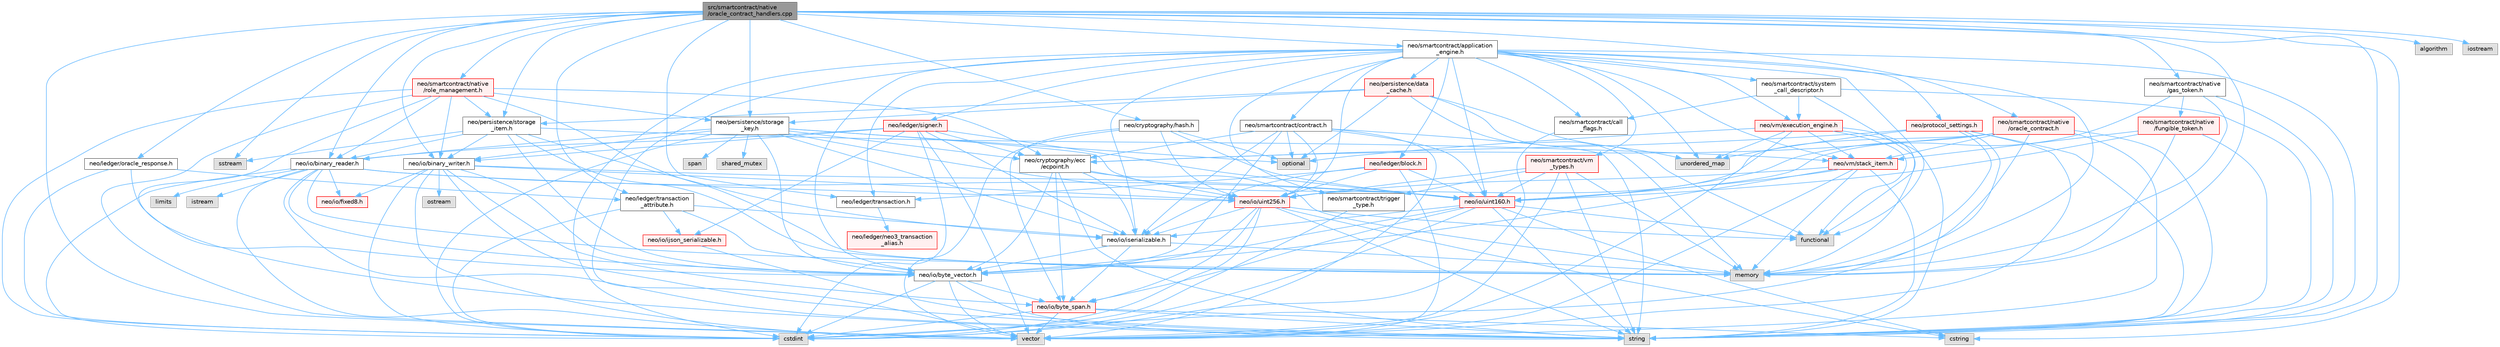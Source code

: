 digraph "src/smartcontract/native/oracle_contract_handlers.cpp"
{
 // LATEX_PDF_SIZE
  bgcolor="transparent";
  edge [fontname=Helvetica,fontsize=10,labelfontname=Helvetica,labelfontsize=10];
  node [fontname=Helvetica,fontsize=10,shape=box,height=0.2,width=0.4];
  Node1 [id="Node000001",label="src/smartcontract/native\l/oracle_contract_handlers.cpp",height=0.2,width=0.4,color="gray40", fillcolor="grey60", style="filled", fontcolor="black",tooltip=" "];
  Node1 -> Node2 [id="edge1_Node000001_Node000002",color="steelblue1",style="solid",tooltip=" "];
  Node2 [id="Node000002",label="neo/cryptography/hash.h",height=0.2,width=0.4,color="grey40", fillcolor="white", style="filled",URL="$hash_8h.html",tooltip=" "];
  Node2 -> Node3 [id="edge2_Node000002_Node000003",color="steelblue1",style="solid",tooltip=" "];
  Node3 [id="Node000003",label="neo/io/byte_span.h",height=0.2,width=0.4,color="red", fillcolor="#FFF0F0", style="filled",URL="$io_2byte__span_8h.html",tooltip=" "];
  Node3 -> Node4 [id="edge3_Node000003_Node000004",color="steelblue1",style="solid",tooltip=" "];
  Node4 [id="Node000004",label="cstdint",height=0.2,width=0.4,color="grey60", fillcolor="#E0E0E0", style="filled",tooltip=" "];
  Node3 -> Node5 [id="edge4_Node000003_Node000005",color="steelblue1",style="solid",tooltip=" "];
  Node5 [id="Node000005",label="cstring",height=0.2,width=0.4,color="grey60", fillcolor="#E0E0E0", style="filled",tooltip=" "];
  Node3 -> Node7 [id="edge5_Node000003_Node000007",color="steelblue1",style="solid",tooltip=" "];
  Node7 [id="Node000007",label="string",height=0.2,width=0.4,color="grey60", fillcolor="#E0E0E0", style="filled",tooltip=" "];
  Node3 -> Node8 [id="edge6_Node000003_Node000008",color="steelblue1",style="solid",tooltip=" "];
  Node8 [id="Node000008",label="vector",height=0.2,width=0.4,color="grey60", fillcolor="#E0E0E0", style="filled",tooltip=" "];
  Node2 -> Node9 [id="edge7_Node000002_Node000009",color="steelblue1",style="solid",tooltip=" "];
  Node9 [id="Node000009",label="neo/io/uint160.h",height=0.2,width=0.4,color="red", fillcolor="#FFF0F0", style="filled",URL="$uint160_8h.html",tooltip=" "];
  Node9 -> Node3 [id="edge8_Node000009_Node000003",color="steelblue1",style="solid",tooltip=" "];
  Node9 -> Node10 [id="edge9_Node000009_Node000010",color="steelblue1",style="solid",tooltip=" "];
  Node10 [id="Node000010",label="neo/io/byte_vector.h",height=0.2,width=0.4,color="grey40", fillcolor="white", style="filled",URL="$io_2byte__vector_8h.html",tooltip=" "];
  Node10 -> Node3 [id="edge10_Node000010_Node000003",color="steelblue1",style="solid",tooltip=" "];
  Node10 -> Node4 [id="edge11_Node000010_Node000004",color="steelblue1",style="solid",tooltip=" "];
  Node10 -> Node7 [id="edge12_Node000010_Node000007",color="steelblue1",style="solid",tooltip=" "];
  Node10 -> Node8 [id="edge13_Node000010_Node000008",color="steelblue1",style="solid",tooltip=" "];
  Node9 -> Node11 [id="edge14_Node000009_Node000011",color="steelblue1",style="solid",tooltip=" "];
  Node11 [id="Node000011",label="neo/io/iserializable.h",height=0.2,width=0.4,color="grey40", fillcolor="white", style="filled",URL="$iserializable_8h.html",tooltip=" "];
  Node11 -> Node3 [id="edge15_Node000011_Node000003",color="steelblue1",style="solid",tooltip=" "];
  Node11 -> Node10 [id="edge16_Node000011_Node000010",color="steelblue1",style="solid",tooltip=" "];
  Node11 -> Node12 [id="edge17_Node000011_Node000012",color="steelblue1",style="solid",tooltip=" "];
  Node12 [id="Node000012",label="memory",height=0.2,width=0.4,color="grey60", fillcolor="#E0E0E0", style="filled",tooltip=" "];
  Node9 -> Node4 [id="edge18_Node000009_Node000004",color="steelblue1",style="solid",tooltip=" "];
  Node9 -> Node5 [id="edge19_Node000009_Node000005",color="steelblue1",style="solid",tooltip=" "];
  Node9 -> Node14 [id="edge20_Node000009_Node000014",color="steelblue1",style="solid",tooltip=" "];
  Node14 [id="Node000014",label="functional",height=0.2,width=0.4,color="grey60", fillcolor="#E0E0E0", style="filled",tooltip=" "];
  Node9 -> Node7 [id="edge21_Node000009_Node000007",color="steelblue1",style="solid",tooltip=" "];
  Node2 -> Node15 [id="edge22_Node000002_Node000015",color="steelblue1",style="solid",tooltip=" "];
  Node15 [id="Node000015",label="neo/io/uint256.h",height=0.2,width=0.4,color="red", fillcolor="#FFF0F0", style="filled",URL="$uint256_8h.html",tooltip=" "];
  Node15 -> Node3 [id="edge23_Node000015_Node000003",color="steelblue1",style="solid",tooltip=" "];
  Node15 -> Node10 [id="edge24_Node000015_Node000010",color="steelblue1",style="solid",tooltip=" "];
  Node15 -> Node11 [id="edge25_Node000015_Node000011",color="steelblue1",style="solid",tooltip=" "];
  Node15 -> Node4 [id="edge26_Node000015_Node000004",color="steelblue1",style="solid",tooltip=" "];
  Node15 -> Node5 [id="edge27_Node000015_Node000005",color="steelblue1",style="solid",tooltip=" "];
  Node15 -> Node14 [id="edge28_Node000015_Node000014",color="steelblue1",style="solid",tooltip=" "];
  Node15 -> Node7 [id="edge29_Node000015_Node000007",color="steelblue1",style="solid",tooltip=" "];
  Node2 -> Node17 [id="edge30_Node000002_Node000017",color="steelblue1",style="solid",tooltip=" "];
  Node17 [id="Node000017",label="optional",height=0.2,width=0.4,color="grey60", fillcolor="#E0E0E0", style="filled",tooltip=" "];
  Node2 -> Node8 [id="edge31_Node000002_Node000008",color="steelblue1",style="solid",tooltip=" "];
  Node1 -> Node18 [id="edge32_Node000001_Node000018",color="steelblue1",style="solid",tooltip=" "];
  Node18 [id="Node000018",label="neo/io/binary_reader.h",height=0.2,width=0.4,color="grey40", fillcolor="white", style="filled",URL="$binary__reader_8h.html",tooltip=" "];
  Node18 -> Node10 [id="edge33_Node000018_Node000010",color="steelblue1",style="solid",tooltip=" "];
  Node18 -> Node19 [id="edge34_Node000018_Node000019",color="steelblue1",style="solid",tooltip=" "];
  Node19 [id="Node000019",label="neo/io/fixed8.h",height=0.2,width=0.4,color="red", fillcolor="#FFF0F0", style="filled",URL="$io_2fixed8_8h.html",tooltip=" "];
  Node18 -> Node9 [id="edge35_Node000018_Node000009",color="steelblue1",style="solid",tooltip=" "];
  Node18 -> Node15 [id="edge36_Node000018_Node000015",color="steelblue1",style="solid",tooltip=" "];
  Node18 -> Node4 [id="edge37_Node000018_Node000004",color="steelblue1",style="solid",tooltip=" "];
  Node18 -> Node22 [id="edge38_Node000018_Node000022",color="steelblue1",style="solid",tooltip=" "];
  Node22 [id="Node000022",label="istream",height=0.2,width=0.4,color="grey60", fillcolor="#E0E0E0", style="filled",tooltip=" "];
  Node18 -> Node21 [id="edge39_Node000018_Node000021",color="steelblue1",style="solid",tooltip=" "];
  Node21 [id="Node000021",label="limits",height=0.2,width=0.4,color="grey60", fillcolor="#E0E0E0", style="filled",tooltip=" "];
  Node18 -> Node12 [id="edge40_Node000018_Node000012",color="steelblue1",style="solid",tooltip=" "];
  Node18 -> Node7 [id="edge41_Node000018_Node000007",color="steelblue1",style="solid",tooltip=" "];
  Node18 -> Node8 [id="edge42_Node000018_Node000008",color="steelblue1",style="solid",tooltip=" "];
  Node1 -> Node23 [id="edge43_Node000001_Node000023",color="steelblue1",style="solid",tooltip=" "];
  Node23 [id="Node000023",label="neo/io/binary_writer.h",height=0.2,width=0.4,color="grey40", fillcolor="white", style="filled",URL="$binary__writer_8h.html",tooltip=" "];
  Node23 -> Node3 [id="edge44_Node000023_Node000003",color="steelblue1",style="solid",tooltip=" "];
  Node23 -> Node10 [id="edge45_Node000023_Node000010",color="steelblue1",style="solid",tooltip=" "];
  Node23 -> Node19 [id="edge46_Node000023_Node000019",color="steelblue1",style="solid",tooltip=" "];
  Node23 -> Node9 [id="edge47_Node000023_Node000009",color="steelblue1",style="solid",tooltip=" "];
  Node23 -> Node15 [id="edge48_Node000023_Node000015",color="steelblue1",style="solid",tooltip=" "];
  Node23 -> Node4 [id="edge49_Node000023_Node000004",color="steelblue1",style="solid",tooltip=" "];
  Node23 -> Node24 [id="edge50_Node000023_Node000024",color="steelblue1",style="solid",tooltip=" "];
  Node24 [id="Node000024",label="ostream",height=0.2,width=0.4,color="grey60", fillcolor="#E0E0E0", style="filled",tooltip=" "];
  Node23 -> Node7 [id="edge51_Node000023_Node000007",color="steelblue1",style="solid",tooltip=" "];
  Node23 -> Node8 [id="edge52_Node000023_Node000008",color="steelblue1",style="solid",tooltip=" "];
  Node1 -> Node25 [id="edge53_Node000001_Node000025",color="steelblue1",style="solid",tooltip=" "];
  Node25 [id="Node000025",label="neo/ledger/oracle_response.h",height=0.2,width=0.4,color="grey40", fillcolor="white", style="filled",URL="$ledger_2oracle__response_8h.html",tooltip=" "];
  Node25 -> Node10 [id="edge54_Node000025_Node000010",color="steelblue1",style="solid",tooltip=" "];
  Node25 -> Node26 [id="edge55_Node000025_Node000026",color="steelblue1",style="solid",tooltip=" "];
  Node26 [id="Node000026",label="neo/ledger/transaction\l_attribute.h",height=0.2,width=0.4,color="grey40", fillcolor="white", style="filled",URL="$transaction__attribute_8h.html",tooltip=" "];
  Node26 -> Node10 [id="edge56_Node000026_Node000010",color="steelblue1",style="solid",tooltip=" "];
  Node26 -> Node27 [id="edge57_Node000026_Node000027",color="steelblue1",style="solid",tooltip=" "];
  Node27 [id="Node000027",label="neo/io/ijson_serializable.h",height=0.2,width=0.4,color="red", fillcolor="#FFF0F0", style="filled",URL="$ijson__serializable_8h.html",tooltip=" "];
  Node27 -> Node7 [id="edge58_Node000027_Node000007",color="steelblue1",style="solid",tooltip=" "];
  Node26 -> Node11 [id="edge59_Node000026_Node000011",color="steelblue1",style="solid",tooltip=" "];
  Node26 -> Node4 [id="edge60_Node000026_Node000004",color="steelblue1",style="solid",tooltip=" "];
  Node25 -> Node4 [id="edge61_Node000025_Node000004",color="steelblue1",style="solid",tooltip=" "];
  Node1 -> Node51 [id="edge62_Node000001_Node000051",color="steelblue1",style="solid",tooltip=" "];
  Node51 [id="Node000051",label="neo/ledger/transaction.h",height=0.2,width=0.4,color="grey40", fillcolor="white", style="filled",URL="$ledger_2transaction_8h.html",tooltip=" "];
  Node51 -> Node52 [id="edge63_Node000051_Node000052",color="steelblue1",style="solid",tooltip=" "];
  Node52 [id="Node000052",label="neo/ledger/neo3_transaction\l_alias.h",height=0.2,width=0.4,color="red", fillcolor="#FFF0F0", style="filled",URL="$neo3__transaction__alias_8h.html",tooltip=" "];
  Node1 -> Node26 [id="edge64_Node000001_Node000026",color="steelblue1",style="solid",tooltip=" "];
  Node1 -> Node65 [id="edge65_Node000001_Node000065",color="steelblue1",style="solid",tooltip=" "];
  Node65 [id="Node000065",label="neo/persistence/storage\l_item.h",height=0.2,width=0.4,color="grey40", fillcolor="white", style="filled",URL="$persistence_2storage__item_8h.html",tooltip=" "];
  Node65 -> Node18 [id="edge66_Node000065_Node000018",color="steelblue1",style="solid",tooltip=" "];
  Node65 -> Node23 [id="edge67_Node000065_Node000023",color="steelblue1",style="solid",tooltip=" "];
  Node65 -> Node10 [id="edge68_Node000065_Node000010",color="steelblue1",style="solid",tooltip=" "];
  Node65 -> Node11 [id="edge69_Node000065_Node000011",color="steelblue1",style="solid",tooltip=" "];
  Node65 -> Node66 [id="edge70_Node000065_Node000066",color="steelblue1",style="solid",tooltip=" "];
  Node66 [id="Node000066",label="neo/vm/stack_item.h",height=0.2,width=0.4,color="red", fillcolor="#FFF0F0", style="filled",URL="$stack__item_8h.html",tooltip=" "];
  Node66 -> Node10 [id="edge71_Node000066_Node000010",color="steelblue1",style="solid",tooltip=" "];
  Node66 -> Node9 [id="edge72_Node000066_Node000009",color="steelblue1",style="solid",tooltip=" "];
  Node66 -> Node15 [id="edge73_Node000066_Node000015",color="steelblue1",style="solid",tooltip=" "];
  Node66 -> Node12 [id="edge74_Node000066_Node000012",color="steelblue1",style="solid",tooltip=" "];
  Node66 -> Node7 [id="edge75_Node000066_Node000007",color="steelblue1",style="solid",tooltip=" "];
  Node66 -> Node8 [id="edge76_Node000066_Node000008",color="steelblue1",style="solid",tooltip=" "];
  Node65 -> Node12 [id="edge77_Node000065_Node000012",color="steelblue1",style="solid",tooltip=" "];
  Node65 -> Node70 [id="edge78_Node000065_Node000070",color="steelblue1",style="solid",tooltip=" "];
  Node70 [id="Node000070",label="sstream",height=0.2,width=0.4,color="grey60", fillcolor="#E0E0E0", style="filled",tooltip=" "];
  Node1 -> Node71 [id="edge79_Node000001_Node000071",color="steelblue1",style="solid",tooltip=" "];
  Node71 [id="Node000071",label="neo/persistence/storage\l_key.h",height=0.2,width=0.4,color="grey40", fillcolor="white", style="filled",URL="$persistence_2storage__key_8h.html",tooltip=" "];
  Node71 -> Node56 [id="edge80_Node000071_Node000056",color="steelblue1",style="solid",tooltip=" "];
  Node56 [id="Node000056",label="neo/cryptography/ecc\l/ecpoint.h",height=0.2,width=0.4,color="grey40", fillcolor="white", style="filled",URL="$ecpoint_8h.html",tooltip=" "];
  Node56 -> Node3 [id="edge81_Node000056_Node000003",color="steelblue1",style="solid",tooltip=" "];
  Node56 -> Node10 [id="edge82_Node000056_Node000010",color="steelblue1",style="solid",tooltip=" "];
  Node56 -> Node11 [id="edge83_Node000056_Node000011",color="steelblue1",style="solid",tooltip=" "];
  Node56 -> Node15 [id="edge84_Node000056_Node000015",color="steelblue1",style="solid",tooltip=" "];
  Node56 -> Node12 [id="edge85_Node000056_Node000012",color="steelblue1",style="solid",tooltip=" "];
  Node56 -> Node7 [id="edge86_Node000056_Node000007",color="steelblue1",style="solid",tooltip=" "];
  Node71 -> Node18 [id="edge87_Node000071_Node000018",color="steelblue1",style="solid",tooltip=" "];
  Node71 -> Node23 [id="edge88_Node000071_Node000023",color="steelblue1",style="solid",tooltip=" "];
  Node71 -> Node10 [id="edge89_Node000071_Node000010",color="steelblue1",style="solid",tooltip=" "];
  Node71 -> Node11 [id="edge90_Node000071_Node000011",color="steelblue1",style="solid",tooltip=" "];
  Node71 -> Node9 [id="edge91_Node000071_Node000009",color="steelblue1",style="solid",tooltip=" "];
  Node71 -> Node15 [id="edge92_Node000071_Node000015",color="steelblue1",style="solid",tooltip=" "];
  Node71 -> Node4 [id="edge93_Node000071_Node000004",color="steelblue1",style="solid",tooltip=" "];
  Node71 -> Node17 [id="edge94_Node000071_Node000017",color="steelblue1",style="solid",tooltip=" "];
  Node71 -> Node72 [id="edge95_Node000071_Node000072",color="steelblue1",style="solid",tooltip=" "];
  Node72 [id="Node000072",label="shared_mutex",height=0.2,width=0.4,color="grey60", fillcolor="#E0E0E0", style="filled",tooltip=" "];
  Node71 -> Node73 [id="edge96_Node000071_Node000073",color="steelblue1",style="solid",tooltip=" "];
  Node73 [id="Node000073",label="span",height=0.2,width=0.4,color="grey60", fillcolor="#E0E0E0", style="filled",tooltip=" "];
  Node1 -> Node74 [id="edge97_Node000001_Node000074",color="steelblue1",style="solid",tooltip=" "];
  Node74 [id="Node000074",label="neo/smartcontract/application\l_engine.h",height=0.2,width=0.4,color="grey40", fillcolor="white", style="filled",URL="$application__engine_8h.html",tooltip=" "];
  Node74 -> Node10 [id="edge98_Node000074_Node000010",color="steelblue1",style="solid",tooltip=" "];
  Node74 -> Node11 [id="edge99_Node000074_Node000011",color="steelblue1",style="solid",tooltip=" "];
  Node74 -> Node9 [id="edge100_Node000074_Node000009",color="steelblue1",style="solid",tooltip=" "];
  Node74 -> Node15 [id="edge101_Node000074_Node000015",color="steelblue1",style="solid",tooltip=" "];
  Node74 -> Node75 [id="edge102_Node000074_Node000075",color="steelblue1",style="solid",tooltip=" "];
  Node75 [id="Node000075",label="neo/ledger/block.h",height=0.2,width=0.4,color="red", fillcolor="#FFF0F0", style="filled",URL="$ledger_2block_8h.html",tooltip=" "];
  Node75 -> Node11 [id="edge103_Node000075_Node000011",color="steelblue1",style="solid",tooltip=" "];
  Node75 -> Node9 [id="edge104_Node000075_Node000009",color="steelblue1",style="solid",tooltip=" "];
  Node75 -> Node15 [id="edge105_Node000075_Node000015",color="steelblue1",style="solid",tooltip=" "];
  Node75 -> Node51 [id="edge106_Node000075_Node000051",color="steelblue1",style="solid",tooltip=" "];
  Node75 -> Node8 [id="edge107_Node000075_Node000008",color="steelblue1",style="solid",tooltip=" "];
  Node74 -> Node55 [id="edge108_Node000074_Node000055",color="steelblue1",style="solid",tooltip=" "];
  Node55 [id="Node000055",label="neo/ledger/signer.h",height=0.2,width=0.4,color="red", fillcolor="#FFF0F0", style="filled",URL="$signer_8h.html",tooltip=" "];
  Node55 -> Node56 [id="edge109_Node000055_Node000056",color="steelblue1",style="solid",tooltip=" "];
  Node55 -> Node18 [id="edge110_Node000055_Node000018",color="steelblue1",style="solid",tooltip=" "];
  Node55 -> Node23 [id="edge111_Node000055_Node000023",color="steelblue1",style="solid",tooltip=" "];
  Node55 -> Node27 [id="edge112_Node000055_Node000027",color="steelblue1",style="solid",tooltip=" "];
  Node55 -> Node11 [id="edge113_Node000055_Node000011",color="steelblue1",style="solid",tooltip=" "];
  Node55 -> Node9 [id="edge114_Node000055_Node000009",color="steelblue1",style="solid",tooltip=" "];
  Node55 -> Node4 [id="edge115_Node000055_Node000004",color="steelblue1",style="solid",tooltip=" "];
  Node55 -> Node8 [id="edge116_Node000055_Node000008",color="steelblue1",style="solid",tooltip=" "];
  Node74 -> Node51 [id="edge117_Node000074_Node000051",color="steelblue1",style="solid",tooltip=" "];
  Node74 -> Node78 [id="edge118_Node000074_Node000078",color="steelblue1",style="solid",tooltip=" "];
  Node78 [id="Node000078",label="neo/persistence/data\l_cache.h",height=0.2,width=0.4,color="red", fillcolor="#FFF0F0", style="filled",URL="$data__cache_8h.html",tooltip=" "];
  Node78 -> Node65 [id="edge119_Node000078_Node000065",color="steelblue1",style="solid",tooltip=" "];
  Node78 -> Node71 [id="edge120_Node000078_Node000071",color="steelblue1",style="solid",tooltip=" "];
  Node78 -> Node14 [id="edge121_Node000078_Node000014",color="steelblue1",style="solid",tooltip=" "];
  Node78 -> Node12 [id="edge122_Node000078_Node000012",color="steelblue1",style="solid",tooltip=" "];
  Node78 -> Node17 [id="edge123_Node000078_Node000017",color="steelblue1",style="solid",tooltip=" "];
  Node78 -> Node38 [id="edge124_Node000078_Node000038",color="steelblue1",style="solid",tooltip=" "];
  Node38 [id="Node000038",label="unordered_map",height=0.2,width=0.4,color="grey60", fillcolor="#E0E0E0", style="filled",tooltip=" "];
  Node74 -> Node81 [id="edge125_Node000074_Node000081",color="steelblue1",style="solid",tooltip=" "];
  Node81 [id="Node000081",label="neo/protocol_settings.h",height=0.2,width=0.4,color="red", fillcolor="#FFF0F0", style="filled",URL="$protocol__settings_8h.html",tooltip=" "];
  Node81 -> Node56 [id="edge126_Node000081_Node000056",color="steelblue1",style="solid",tooltip=" "];
  Node81 -> Node4 [id="edge127_Node000081_Node000004",color="steelblue1",style="solid",tooltip=" "];
  Node81 -> Node12 [id="edge128_Node000081_Node000012",color="steelblue1",style="solid",tooltip=" "];
  Node81 -> Node7 [id="edge129_Node000081_Node000007",color="steelblue1",style="solid",tooltip=" "];
  Node81 -> Node38 [id="edge130_Node000081_Node000038",color="steelblue1",style="solid",tooltip=" "];
  Node81 -> Node8 [id="edge131_Node000081_Node000008",color="steelblue1",style="solid",tooltip=" "];
  Node74 -> Node83 [id="edge132_Node000074_Node000083",color="steelblue1",style="solid",tooltip=" "];
  Node83 [id="Node000083",label="neo/smartcontract/call\l_flags.h",height=0.2,width=0.4,color="grey40", fillcolor="white", style="filled",URL="$call__flags_8h.html",tooltip=" "];
  Node83 -> Node4 [id="edge133_Node000083_Node000004",color="steelblue1",style="solid",tooltip=" "];
  Node74 -> Node84 [id="edge134_Node000074_Node000084",color="steelblue1",style="solid",tooltip=" "];
  Node84 [id="Node000084",label="neo/smartcontract/contract.h",height=0.2,width=0.4,color="grey40", fillcolor="white", style="filled",URL="$contract_8h.html",tooltip=" "];
  Node84 -> Node56 [id="edge135_Node000084_Node000056",color="steelblue1",style="solid",tooltip=" "];
  Node84 -> Node10 [id="edge136_Node000084_Node000010",color="steelblue1",style="solid",tooltip=" "];
  Node84 -> Node11 [id="edge137_Node000084_Node000011",color="steelblue1",style="solid",tooltip=" "];
  Node84 -> Node9 [id="edge138_Node000084_Node000009",color="steelblue1",style="solid",tooltip=" "];
  Node84 -> Node15 [id="edge139_Node000084_Node000015",color="steelblue1",style="solid",tooltip=" "];
  Node84 -> Node17 [id="edge140_Node000084_Node000017",color="steelblue1",style="solid",tooltip=" "];
  Node84 -> Node7 [id="edge141_Node000084_Node000007",color="steelblue1",style="solid",tooltip=" "];
  Node84 -> Node8 [id="edge142_Node000084_Node000008",color="steelblue1",style="solid",tooltip=" "];
  Node74 -> Node85 [id="edge143_Node000074_Node000085",color="steelblue1",style="solid",tooltip=" "];
  Node85 [id="Node000085",label="neo/smartcontract/system\l_call_descriptor.h",height=0.2,width=0.4,color="grey40", fillcolor="white", style="filled",URL="$system__call__descriptor_8h.html",tooltip=" "];
  Node85 -> Node83 [id="edge144_Node000085_Node000083",color="steelblue1",style="solid",tooltip=" "];
  Node85 -> Node86 [id="edge145_Node000085_Node000086",color="steelblue1",style="solid",tooltip=" "];
  Node86 [id="Node000086",label="neo/vm/execution_engine.h",height=0.2,width=0.4,color="red", fillcolor="#FFF0F0", style="filled",URL="$execution__engine_8h.html",tooltip=" "];
  Node86 -> Node66 [id="edge146_Node000086_Node000066",color="steelblue1",style="solid",tooltip=" "];
  Node86 -> Node14 [id="edge147_Node000086_Node000014",color="steelblue1",style="solid",tooltip=" "];
  Node86 -> Node12 [id="edge148_Node000086_Node000012",color="steelblue1",style="solid",tooltip=" "];
  Node86 -> Node17 [id="edge149_Node000086_Node000017",color="steelblue1",style="solid",tooltip=" "];
  Node86 -> Node7 [id="edge150_Node000086_Node000007",color="steelblue1",style="solid",tooltip=" "];
  Node86 -> Node38 [id="edge151_Node000086_Node000038",color="steelblue1",style="solid",tooltip=" "];
  Node86 -> Node8 [id="edge152_Node000086_Node000008",color="steelblue1",style="solid",tooltip=" "];
  Node85 -> Node14 [id="edge153_Node000085_Node000014",color="steelblue1",style="solid",tooltip=" "];
  Node85 -> Node7 [id="edge154_Node000085_Node000007",color="steelblue1",style="solid",tooltip=" "];
  Node74 -> Node100 [id="edge155_Node000074_Node000100",color="steelblue1",style="solid",tooltip=" "];
  Node100 [id="Node000100",label="neo/smartcontract/trigger\l_type.h",height=0.2,width=0.4,color="grey40", fillcolor="white", style="filled",URL="$trigger__type_8h.html",tooltip=" "];
  Node100 -> Node4 [id="edge156_Node000100_Node000004",color="steelblue1",style="solid",tooltip=" "];
  Node74 -> Node101 [id="edge157_Node000074_Node000101",color="steelblue1",style="solid",tooltip=" "];
  Node101 [id="Node000101",label="neo/smartcontract/vm\l_types.h",height=0.2,width=0.4,color="red", fillcolor="#FFF0F0", style="filled",URL="$vm__types_8h.html",tooltip=" "];
  Node101 -> Node9 [id="edge158_Node000101_Node000009",color="steelblue1",style="solid",tooltip=" "];
  Node101 -> Node15 [id="edge159_Node000101_Node000015",color="steelblue1",style="solid",tooltip=" "];
  Node101 -> Node100 [id="edge160_Node000101_Node000100",color="steelblue1",style="solid",tooltip=" "];
  Node101 -> Node12 [id="edge161_Node000101_Node000012",color="steelblue1",style="solid",tooltip=" "];
  Node101 -> Node7 [id="edge162_Node000101_Node000007",color="steelblue1",style="solid",tooltip=" "];
  Node101 -> Node8 [id="edge163_Node000101_Node000008",color="steelblue1",style="solid",tooltip=" "];
  Node74 -> Node86 [id="edge164_Node000074_Node000086",color="steelblue1",style="solid",tooltip=" "];
  Node74 -> Node66 [id="edge165_Node000074_Node000066",color="steelblue1",style="solid",tooltip=" "];
  Node74 -> Node4 [id="edge166_Node000074_Node000004",color="steelblue1",style="solid",tooltip=" "];
  Node74 -> Node14 [id="edge167_Node000074_Node000014",color="steelblue1",style="solid",tooltip=" "];
  Node74 -> Node12 [id="edge168_Node000074_Node000012",color="steelblue1",style="solid",tooltip=" "];
  Node74 -> Node7 [id="edge169_Node000074_Node000007",color="steelblue1",style="solid",tooltip=" "];
  Node74 -> Node38 [id="edge170_Node000074_Node000038",color="steelblue1",style="solid",tooltip=" "];
  Node74 -> Node8 [id="edge171_Node000074_Node000008",color="steelblue1",style="solid",tooltip=" "];
  Node1 -> Node102 [id="edge172_Node000001_Node000102",color="steelblue1",style="solid",tooltip=" "];
  Node102 [id="Node000102",label="neo/smartcontract/native\l/gas_token.h",height=0.2,width=0.4,color="grey40", fillcolor="white", style="filled",URL="$gas__token_8h.html",tooltip=" "];
  Node102 -> Node9 [id="edge173_Node000102_Node000009",color="steelblue1",style="solid",tooltip=" "];
  Node102 -> Node103 [id="edge174_Node000102_Node000103",color="steelblue1",style="solid",tooltip=" "];
  Node103 [id="Node000103",label="neo/smartcontract/native\l/fungible_token.h",height=0.2,width=0.4,color="red", fillcolor="#FFF0F0", style="filled",URL="$fungible__token_8h.html",tooltip=" "];
  Node103 -> Node9 [id="edge175_Node000103_Node000009",color="steelblue1",style="solid",tooltip=" "];
  Node103 -> Node66 [id="edge176_Node000103_Node000066",color="steelblue1",style="solid",tooltip=" "];
  Node103 -> Node12 [id="edge177_Node000103_Node000012",color="steelblue1",style="solid",tooltip=" "];
  Node103 -> Node7 [id="edge178_Node000103_Node000007",color="steelblue1",style="solid",tooltip=" "];
  Node102 -> Node12 [id="edge179_Node000102_Node000012",color="steelblue1",style="solid",tooltip=" "];
  Node102 -> Node7 [id="edge180_Node000102_Node000007",color="steelblue1",style="solid",tooltip=" "];
  Node1 -> Node105 [id="edge181_Node000001_Node000105",color="steelblue1",style="solid",tooltip=" "];
  Node105 [id="Node000105",label="neo/smartcontract/native\l/oracle_contract.h",height=0.2,width=0.4,color="red", fillcolor="#FFF0F0", style="filled",URL="$oracle__contract_8h.html",tooltip=" "];
  Node105 -> Node56 [id="edge182_Node000105_Node000056",color="steelblue1",style="solid",tooltip=" "];
  Node105 -> Node9 [id="edge183_Node000105_Node000009",color="steelblue1",style="solid",tooltip=" "];
  Node105 -> Node15 [id="edge184_Node000105_Node000015",color="steelblue1",style="solid",tooltip=" "];
  Node105 -> Node66 [id="edge185_Node000105_Node000066",color="steelblue1",style="solid",tooltip=" "];
  Node105 -> Node12 [id="edge186_Node000105_Node000012",color="steelblue1",style="solid",tooltip=" "];
  Node105 -> Node7 [id="edge187_Node000105_Node000007",color="steelblue1",style="solid",tooltip=" "];
  Node105 -> Node8 [id="edge188_Node000105_Node000008",color="steelblue1",style="solid",tooltip=" "];
  Node1 -> Node108 [id="edge189_Node000001_Node000108",color="steelblue1",style="solid",tooltip=" "];
  Node108 [id="Node000108",label="neo/smartcontract/native\l/role_management.h",height=0.2,width=0.4,color="red", fillcolor="#FFF0F0", style="filled",URL="$role__management_8h.html",tooltip=" "];
  Node108 -> Node56 [id="edge190_Node000108_Node000056",color="steelblue1",style="solid",tooltip=" "];
  Node108 -> Node18 [id="edge191_Node000108_Node000018",color="steelblue1",style="solid",tooltip=" "];
  Node108 -> Node23 [id="edge192_Node000108_Node000023",color="steelblue1",style="solid",tooltip=" "];
  Node108 -> Node65 [id="edge193_Node000108_Node000065",color="steelblue1",style="solid",tooltip=" "];
  Node108 -> Node71 [id="edge194_Node000108_Node000071",color="steelblue1",style="solid",tooltip=" "];
  Node108 -> Node4 [id="edge195_Node000108_Node000004",color="steelblue1",style="solid",tooltip=" "];
  Node108 -> Node12 [id="edge196_Node000108_Node000012",color="steelblue1",style="solid",tooltip=" "];
  Node108 -> Node7 [id="edge197_Node000108_Node000007",color="steelblue1",style="solid",tooltip=" "];
  Node108 -> Node8 [id="edge198_Node000108_Node000008",color="steelblue1",style="solid",tooltip=" "];
  Node1 -> Node29 [id="edge199_Node000001_Node000029",color="steelblue1",style="solid",tooltip=" "];
  Node29 [id="Node000029",label="algorithm",height=0.2,width=0.4,color="grey60", fillcolor="#E0E0E0", style="filled",tooltip=" "];
  Node1 -> Node5 [id="edge200_Node000001_Node000005",color="steelblue1",style="solid",tooltip=" "];
  Node1 -> Node109 [id="edge201_Node000001_Node000109",color="steelblue1",style="solid",tooltip=" "];
  Node109 [id="Node000109",label="iostream",height=0.2,width=0.4,color="grey60", fillcolor="#E0E0E0", style="filled",tooltip=" "];
  Node1 -> Node12 [id="edge202_Node000001_Node000012",color="steelblue1",style="solid",tooltip=" "];
  Node1 -> Node70 [id="edge203_Node000001_Node000070",color="steelblue1",style="solid",tooltip=" "];
  Node1 -> Node7 [id="edge204_Node000001_Node000007",color="steelblue1",style="solid",tooltip=" "];
  Node1 -> Node8 [id="edge205_Node000001_Node000008",color="steelblue1",style="solid",tooltip=" "];
}
